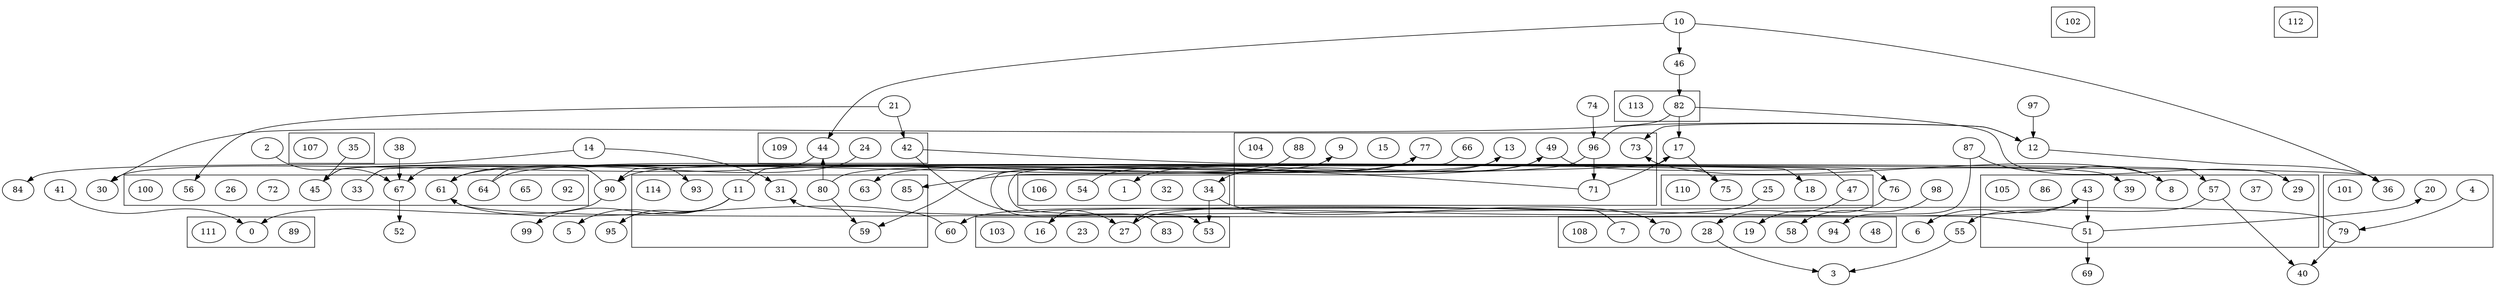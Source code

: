 digraph G {
subgraph cluster_0 {
92
65
56
64
45
33
61
72
26
67
45
100
}
subgraph cluster_1 {
79
4
20
36
92
101
}
subgraph cluster_2 {
33
102
}
subgraph cluster_3 {
53
83
27
23
16
23
45
103
}
subgraph cluster_4 {
66
73
96
71
49
88
4
16
9
15
77
13
104
}
subgraph cluster_5 {
39
37
57
29
8
43
39
51
65
86
105
}
subgraph cluster_6 {
54
32
1
34
106
}
subgraph cluster_7 {
57
27
83
35
107
}
subgraph cluster_8 {
48
88
7
15
27
28
56
19
94
58
70
108
}
subgraph cluster_9 {
96
44
48
13
1
7
24
42
109
}
subgraph cluster_10 {
26
25
18
47
75
71
110
}
subgraph cluster_11 {
96
89
0
16
61
111
}
subgraph cluster_12 {
37
112
}
subgraph cluster_13 {
82
113
}
subgraph cluster_14 {
63
39
85
80
73
71
31
31
59
11
26
93
114
}
13->1
96->12
45->93
4->79
66->53
43->6
54->77
42->36
57->40
55->3
82->30
38->67
21->42
51->20
14->84
21->56
88->59
17->75
11->57
17->85
57->55
96->63
12->36
64->76
49->39
28->3
80->13
44->30
12->73
71->17
10->46
51->69
2->67
67->52
98->58
34->53
80->44
76->19
87->94
11->95
10->36
96->71
77->90
64->49
41->0
47->28
10->44
80->59
87->8
90->0
35->45
82->29
47->90
9->61
33->18
79->61
8->73
27->43
14->31
90->45
71->67
11->99
51->31
7->27
83->9
82->17
24->61
46->82
34->70
33->75
97->12
43->51
79->40
42->27
74->96
49->34
11->5
7->16
60->61
25->60
}
